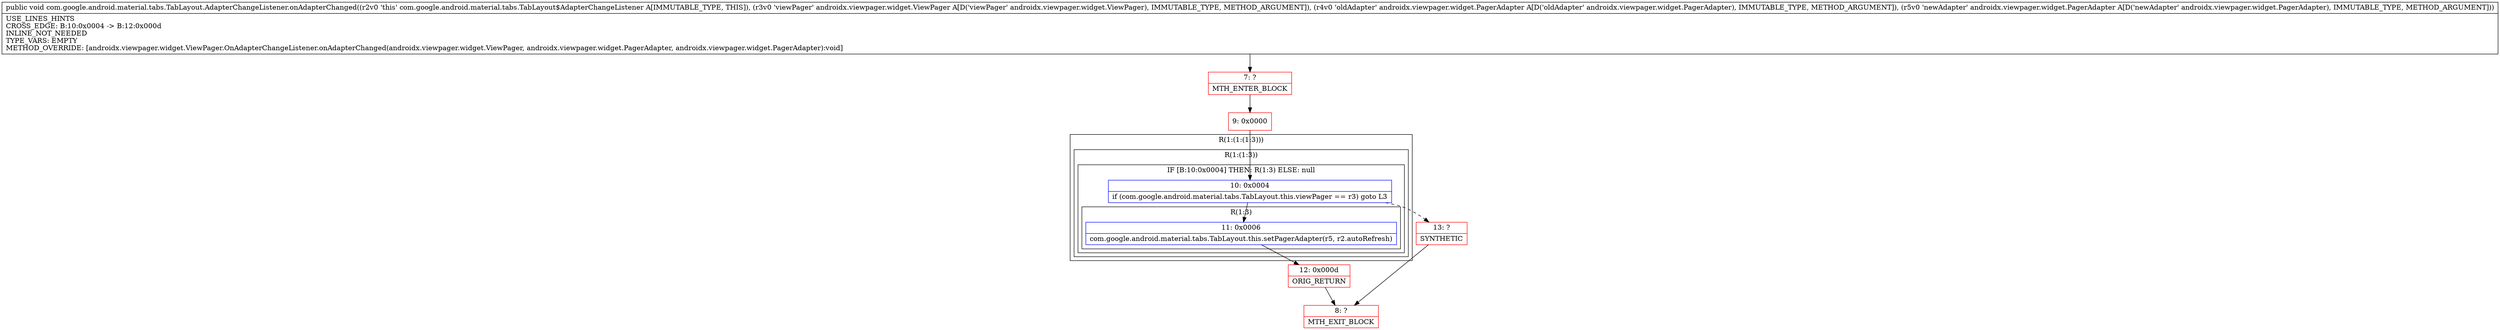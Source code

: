 digraph "CFG forcom.google.android.material.tabs.TabLayout.AdapterChangeListener.onAdapterChanged(Landroidx\/viewpager\/widget\/ViewPager;Landroidx\/viewpager\/widget\/PagerAdapter;Landroidx\/viewpager\/widget\/PagerAdapter;)V" {
subgraph cluster_Region_124230475 {
label = "R(1:(1:(1:3)))";
node [shape=record,color=blue];
subgraph cluster_Region_1023003505 {
label = "R(1:(1:3))";
node [shape=record,color=blue];
subgraph cluster_IfRegion_2020569671 {
label = "IF [B:10:0x0004] THEN: R(1:3) ELSE: null";
node [shape=record,color=blue];
Node_10 [shape=record,label="{10\:\ 0x0004|if (com.google.android.material.tabs.TabLayout.this.viewPager == r3) goto L3\l}"];
subgraph cluster_Region_1068623676 {
label = "R(1:3)";
node [shape=record,color=blue];
Node_11 [shape=record,label="{11\:\ 0x0006|com.google.android.material.tabs.TabLayout.this.setPagerAdapter(r5, r2.autoRefresh)\l}"];
}
}
}
}
Node_7 [shape=record,color=red,label="{7\:\ ?|MTH_ENTER_BLOCK\l}"];
Node_9 [shape=record,color=red,label="{9\:\ 0x0000}"];
Node_12 [shape=record,color=red,label="{12\:\ 0x000d|ORIG_RETURN\l}"];
Node_8 [shape=record,color=red,label="{8\:\ ?|MTH_EXIT_BLOCK\l}"];
Node_13 [shape=record,color=red,label="{13\:\ ?|SYNTHETIC\l}"];
MethodNode[shape=record,label="{public void com.google.android.material.tabs.TabLayout.AdapterChangeListener.onAdapterChanged((r2v0 'this' com.google.android.material.tabs.TabLayout$AdapterChangeListener A[IMMUTABLE_TYPE, THIS]), (r3v0 'viewPager' androidx.viewpager.widget.ViewPager A[D('viewPager' androidx.viewpager.widget.ViewPager), IMMUTABLE_TYPE, METHOD_ARGUMENT]), (r4v0 'oldAdapter' androidx.viewpager.widget.PagerAdapter A[D('oldAdapter' androidx.viewpager.widget.PagerAdapter), IMMUTABLE_TYPE, METHOD_ARGUMENT]), (r5v0 'newAdapter' androidx.viewpager.widget.PagerAdapter A[D('newAdapter' androidx.viewpager.widget.PagerAdapter), IMMUTABLE_TYPE, METHOD_ARGUMENT]))  | USE_LINES_HINTS\lCROSS_EDGE: B:10:0x0004 \-\> B:12:0x000d\lINLINE_NOT_NEEDED\lTYPE_VARS: EMPTY\lMETHOD_OVERRIDE: [androidx.viewpager.widget.ViewPager.OnAdapterChangeListener.onAdapterChanged(androidx.viewpager.widget.ViewPager, androidx.viewpager.widget.PagerAdapter, androidx.viewpager.widget.PagerAdapter):void]\l}"];
MethodNode -> Node_7;Node_10 -> Node_11;
Node_10 -> Node_13[style=dashed];
Node_11 -> Node_12;
Node_7 -> Node_9;
Node_9 -> Node_10;
Node_12 -> Node_8;
Node_13 -> Node_8;
}

